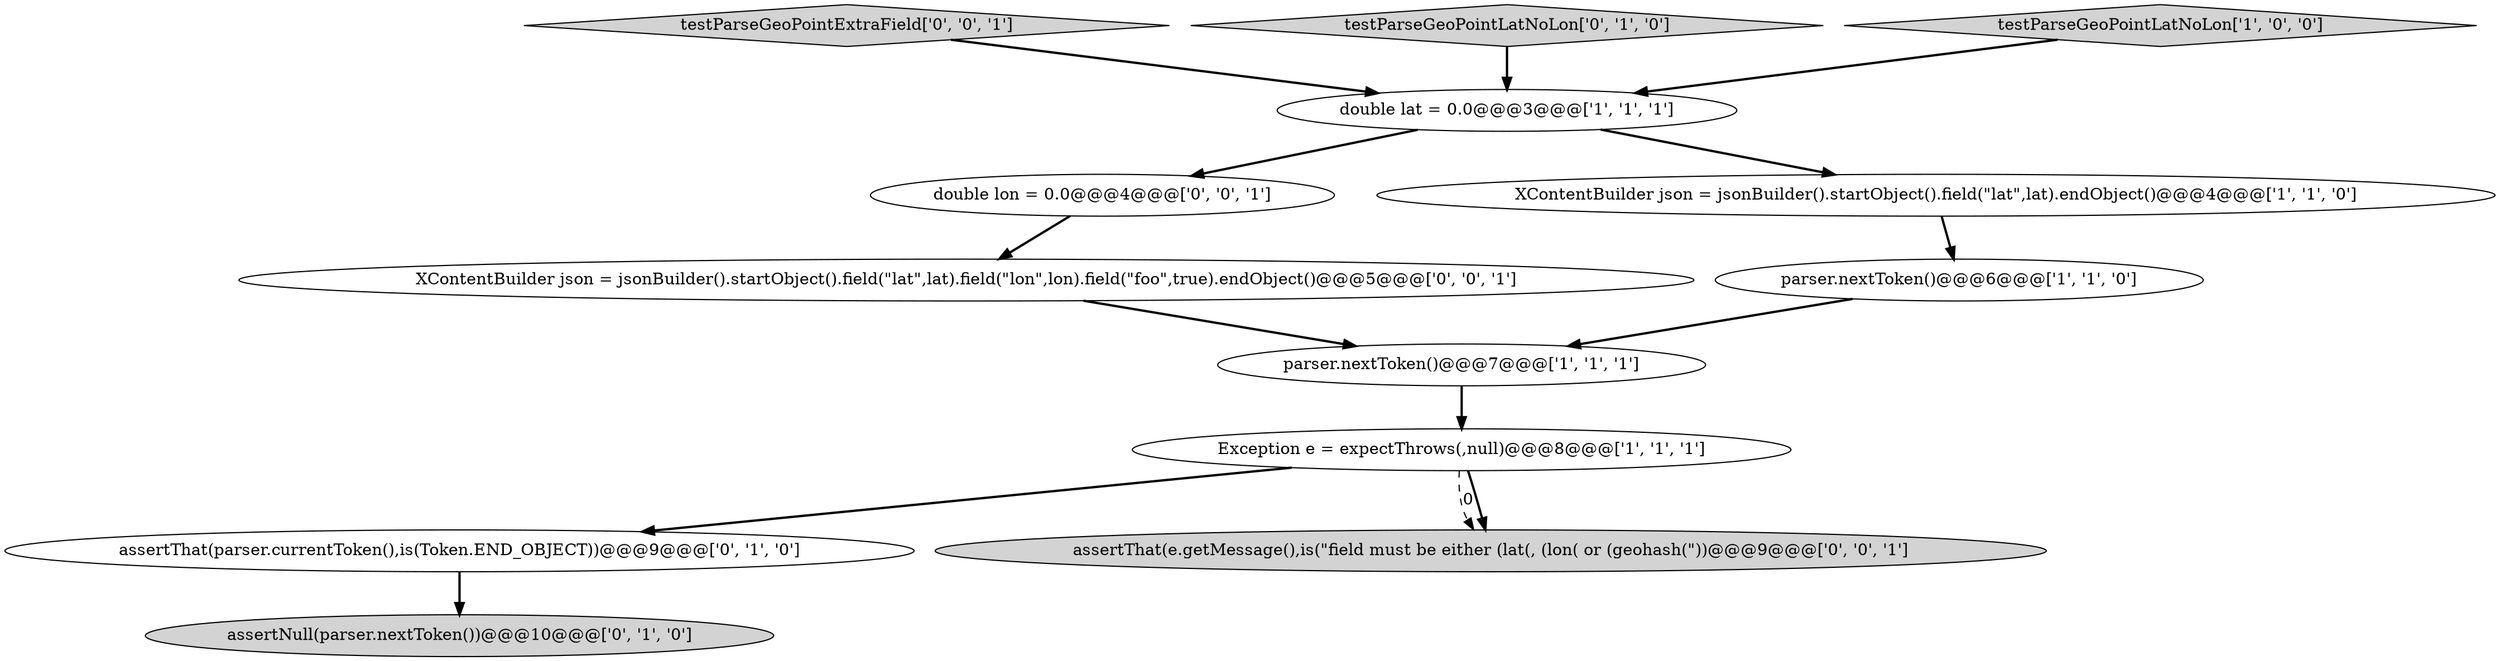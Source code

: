 digraph {
7 [style = filled, label = "assertThat(parser.currentToken(),is(Token.END_OBJECT))@@@9@@@['0', '1', '0']", fillcolor = white, shape = ellipse image = "AAA1AAABBB2BBB"];
12 [style = filled, label = "double lon = 0.0@@@4@@@['0', '0', '1']", fillcolor = white, shape = ellipse image = "AAA0AAABBB3BBB"];
0 [style = filled, label = "double lat = 0.0@@@3@@@['1', '1', '1']", fillcolor = white, shape = ellipse image = "AAA0AAABBB1BBB"];
8 [style = filled, label = "assertNull(parser.nextToken())@@@10@@@['0', '1', '0']", fillcolor = lightgray, shape = ellipse image = "AAA1AAABBB2BBB"];
10 [style = filled, label = "testParseGeoPointExtraField['0', '0', '1']", fillcolor = lightgray, shape = diamond image = "AAA0AAABBB3BBB"];
6 [style = filled, label = "testParseGeoPointLatNoLon['0', '1', '0']", fillcolor = lightgray, shape = diamond image = "AAA0AAABBB2BBB"];
1 [style = filled, label = "XContentBuilder json = jsonBuilder().startObject().field(\"lat\",lat).endObject()@@@4@@@['1', '1', '0']", fillcolor = white, shape = ellipse image = "AAA0AAABBB1BBB"];
3 [style = filled, label = "parser.nextToken()@@@7@@@['1', '1', '1']", fillcolor = white, shape = ellipse image = "AAA0AAABBB1BBB"];
5 [style = filled, label = "testParseGeoPointLatNoLon['1', '0', '0']", fillcolor = lightgray, shape = diamond image = "AAA0AAABBB1BBB"];
2 [style = filled, label = "Exception e = expectThrows(,null)@@@8@@@['1', '1', '1']", fillcolor = white, shape = ellipse image = "AAA0AAABBB1BBB"];
9 [style = filled, label = "XContentBuilder json = jsonBuilder().startObject().field(\"lat\",lat).field(\"lon\",lon).field(\"foo\",true).endObject()@@@5@@@['0', '0', '1']", fillcolor = white, shape = ellipse image = "AAA0AAABBB3BBB"];
11 [style = filled, label = "assertThat(e.getMessage(),is(\"field must be either (lat(, (lon( or (geohash(\"))@@@9@@@['0', '0', '1']", fillcolor = lightgray, shape = ellipse image = "AAA0AAABBB3BBB"];
4 [style = filled, label = "parser.nextToken()@@@6@@@['1', '1', '0']", fillcolor = white, shape = ellipse image = "AAA0AAABBB1BBB"];
12->9 [style = bold, label=""];
0->1 [style = bold, label=""];
6->0 [style = bold, label=""];
9->3 [style = bold, label=""];
5->0 [style = bold, label=""];
2->11 [style = dashed, label="0"];
7->8 [style = bold, label=""];
0->12 [style = bold, label=""];
4->3 [style = bold, label=""];
10->0 [style = bold, label=""];
3->2 [style = bold, label=""];
2->7 [style = bold, label=""];
2->11 [style = bold, label=""];
1->4 [style = bold, label=""];
}

